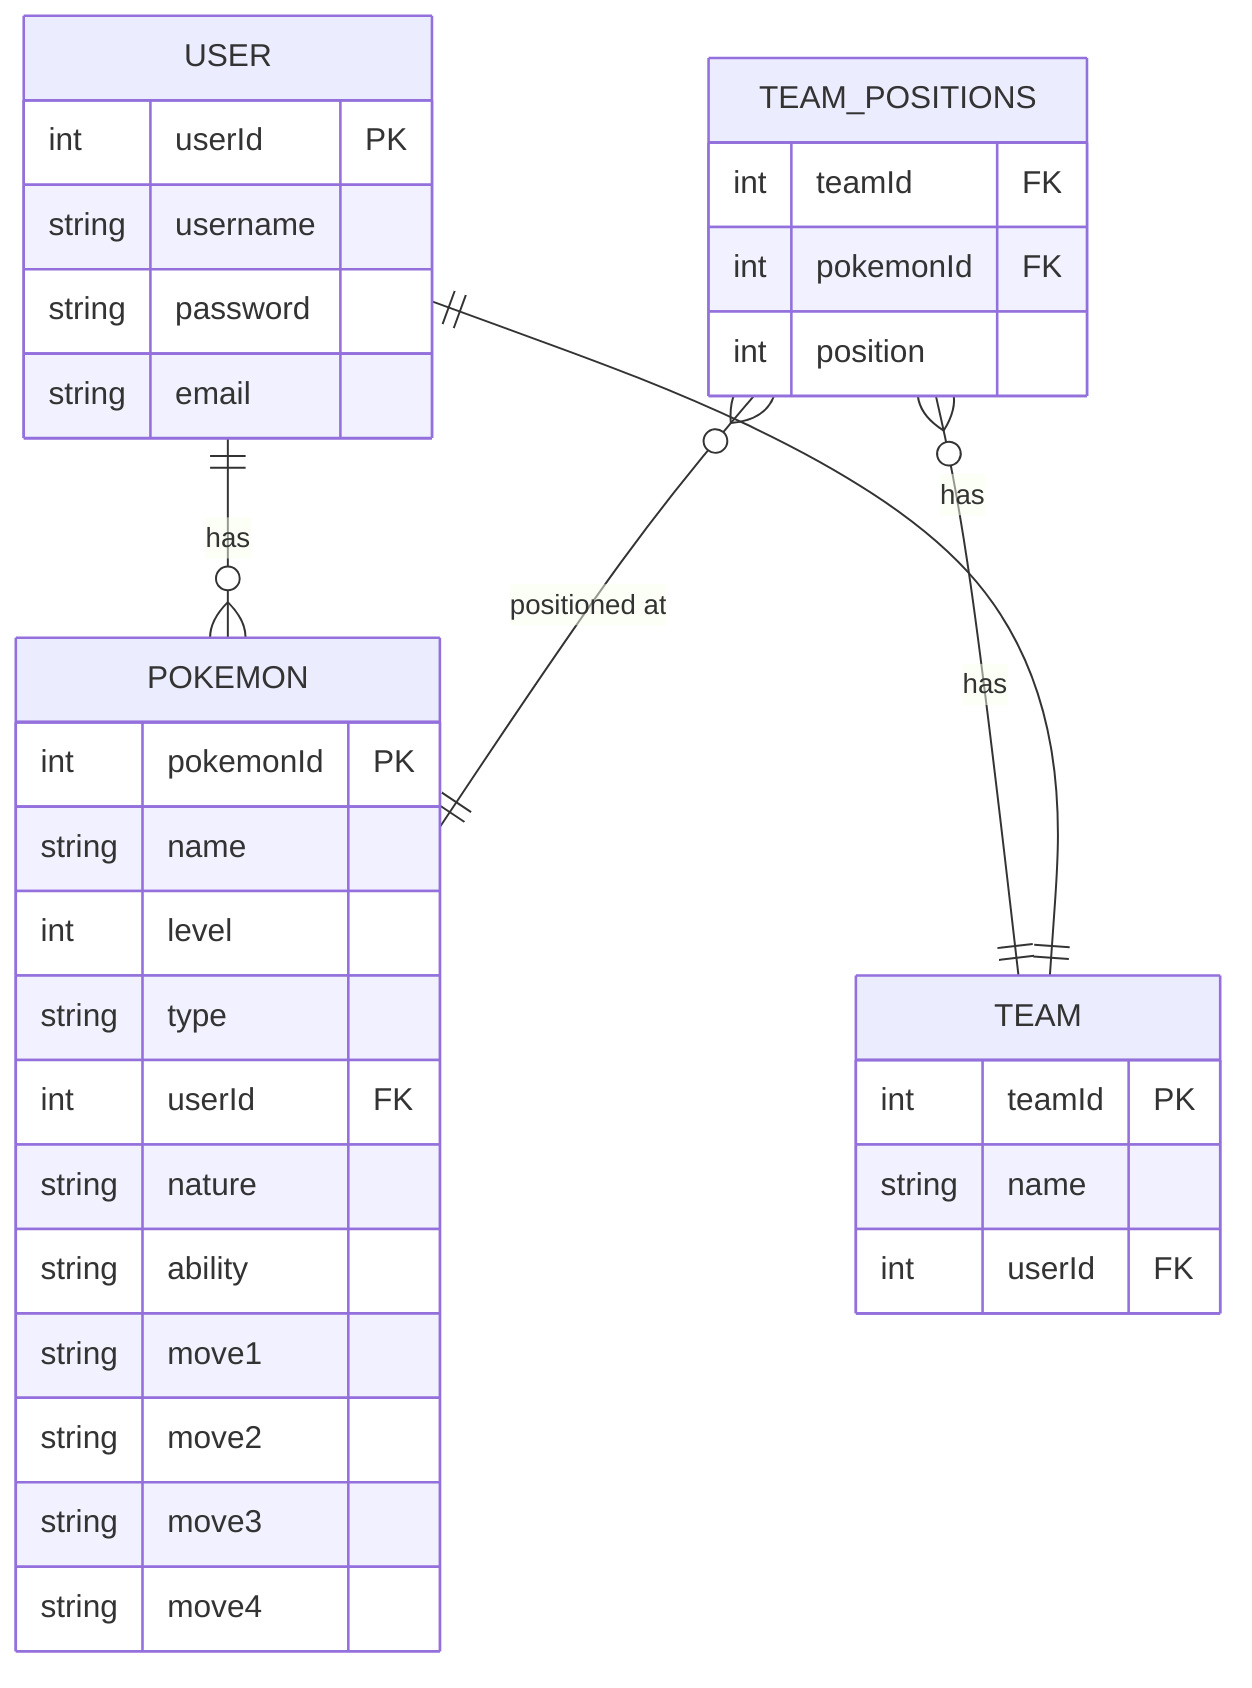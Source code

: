 erDiagram
    USER ||--o{ POKEMON : "has"
    TEAM_POSITIONS o{--|| TEAM: "has"
    TEAM_POSITIONS o{--|| POKEMON: "positioned at"
    USER||--|| TEAM:"has"
    USER {
        int userId PK
        string username
        string password
        string email
    }
    POKEMON {
        int pokemonId PK
        string name
        int level
        string type
        int userId FK
        string nature
        string ability
        string move1
        string move2
        string move3
        string move4
    }
    TEAM {
        int teamId PK
        string name
        int userId FK
    }
    TEAM_POSITIONS {
        int teamId FK
        int pokemonId FK
        int position
    }